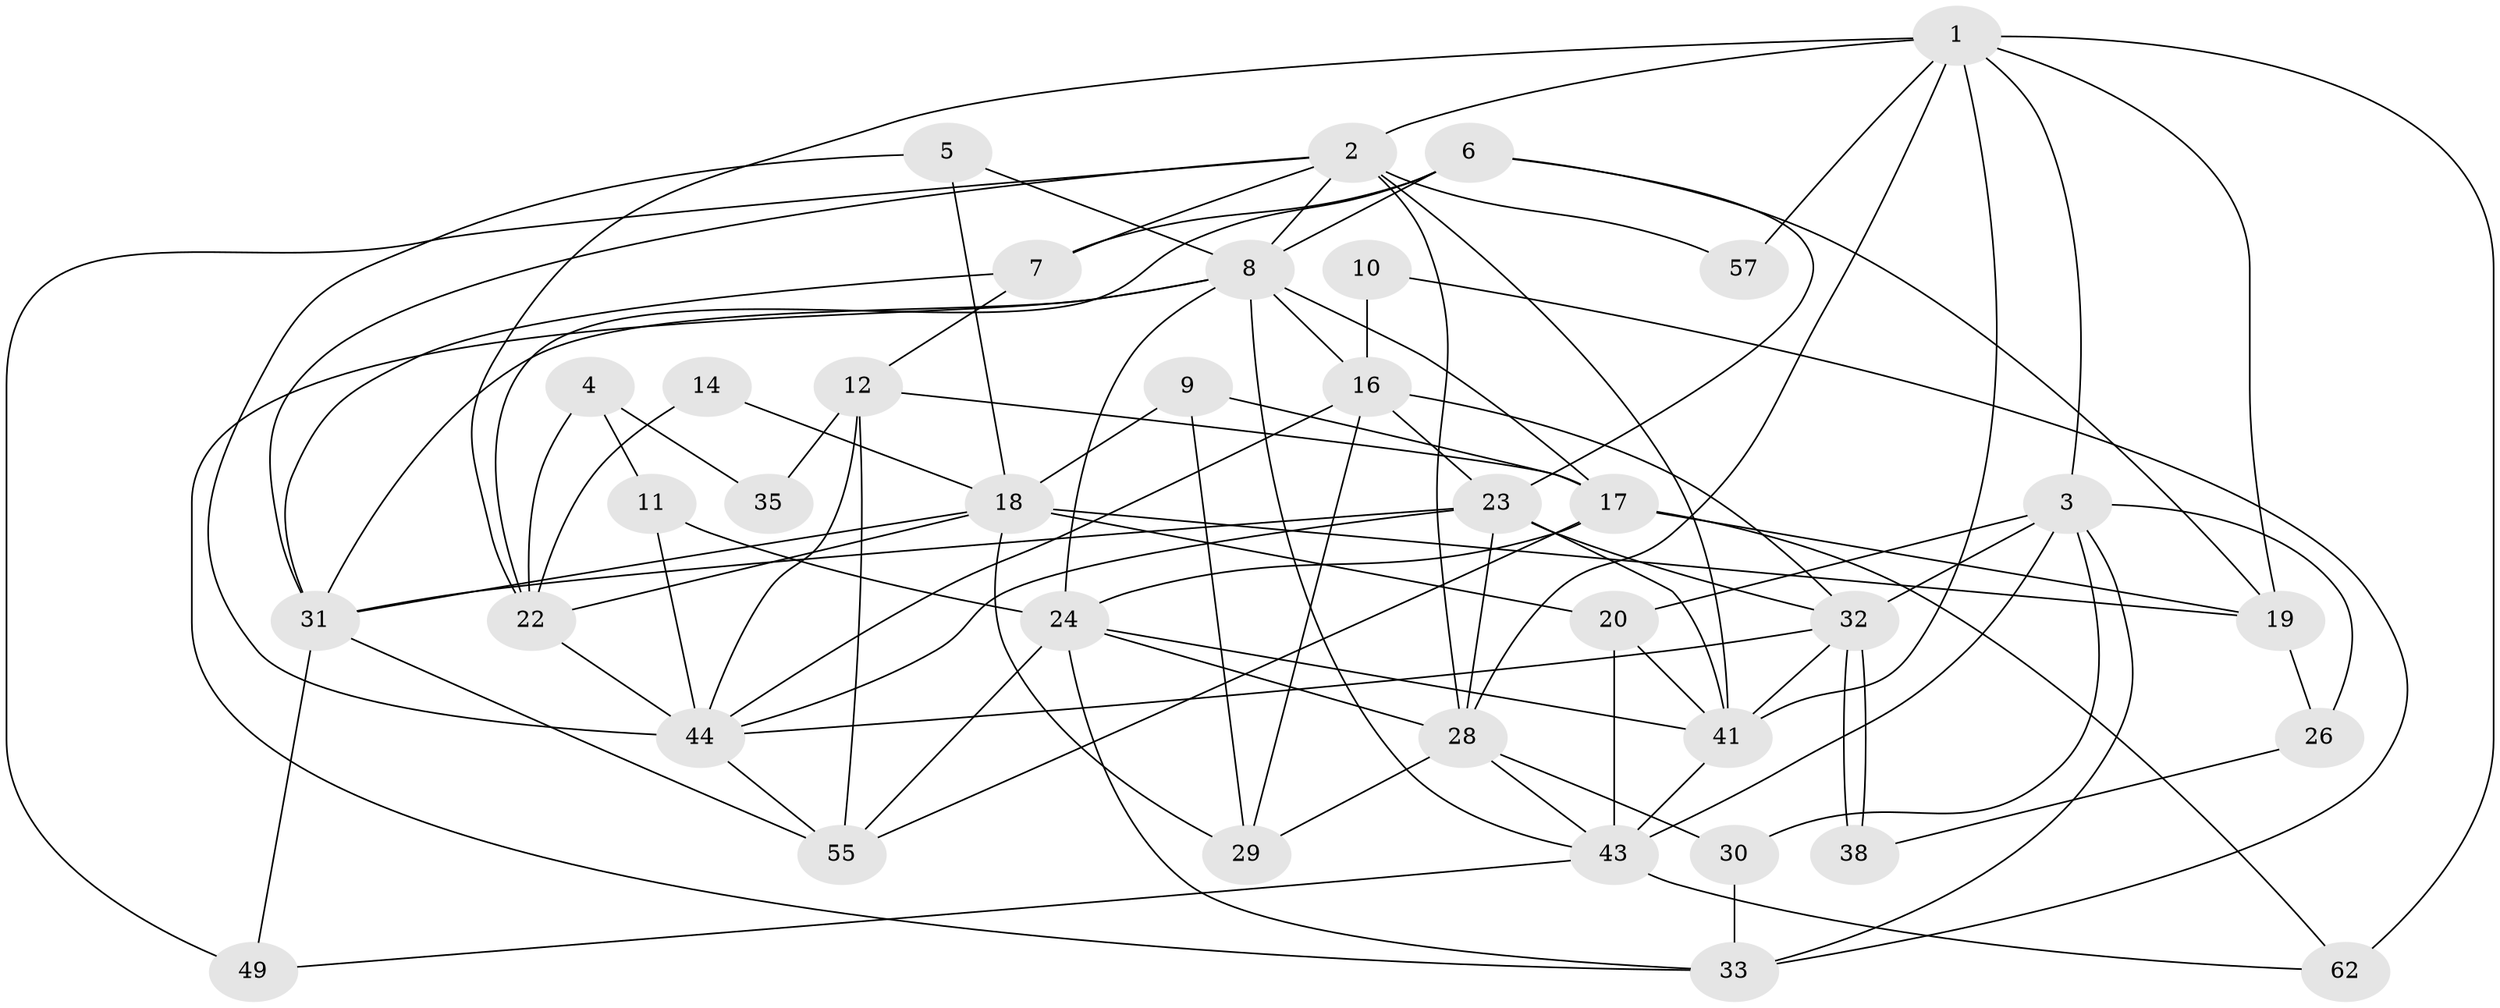 // Generated by graph-tools (version 1.1) at 2025/52/02/27/25 19:52:02]
// undirected, 37 vertices, 94 edges
graph export_dot {
graph [start="1"]
  node [color=gray90,style=filled];
  1 [super="+13"];
  2 [super="+15"];
  3 [super="+21"];
  4 [super="+61"];
  5;
  6 [super="+59"];
  7 [super="+37"];
  8 [super="+58"];
  9 [super="+34"];
  10;
  11;
  12 [super="+47"];
  14;
  16 [super="+42"];
  17 [super="+45"];
  18 [super="+36"];
  19 [super="+46"];
  20;
  22 [super="+40"];
  23 [super="+25"];
  24 [super="+27"];
  26 [super="+39"];
  28 [super="+63"];
  29 [super="+54"];
  30;
  31 [super="+52"];
  32 [super="+51"];
  33 [super="+53"];
  35;
  38;
  41 [super="+50"];
  43 [super="+48"];
  44 [super="+56"];
  49;
  55 [super="+60"];
  57;
  62;
  1 -- 41;
  1 -- 57;
  1 -- 19;
  1 -- 2;
  1 -- 22;
  1 -- 28;
  1 -- 62;
  1 -- 3;
  2 -- 41 [weight=2];
  2 -- 49;
  2 -- 7;
  2 -- 57;
  2 -- 28;
  2 -- 8;
  2 -- 31;
  3 -- 26 [weight=2];
  3 -- 30;
  3 -- 32;
  3 -- 33;
  3 -- 20;
  3 -- 43;
  4 -- 11;
  4 -- 22 [weight=2];
  4 -- 35;
  5 -- 8;
  5 -- 44;
  5 -- 18;
  6 -- 19;
  6 -- 8;
  6 -- 23;
  6 -- 22;
  6 -- 7;
  7 -- 12;
  7 -- 31;
  8 -- 16;
  8 -- 33;
  8 -- 24;
  8 -- 43;
  8 -- 17;
  8 -- 31;
  9 -- 17;
  9 -- 18;
  9 -- 29;
  10 -- 33;
  10 -- 16;
  11 -- 24;
  11 -- 44;
  12 -- 55;
  12 -- 17;
  12 -- 35;
  12 -- 44;
  14 -- 22 [weight=2];
  14 -- 18;
  16 -- 29;
  16 -- 32;
  16 -- 44;
  16 -- 23;
  17 -- 24;
  17 -- 55;
  17 -- 19;
  17 -- 62;
  18 -- 20;
  18 -- 19;
  18 -- 22;
  18 -- 31;
  18 -- 29;
  19 -- 26;
  20 -- 43;
  20 -- 41;
  22 -- 44;
  23 -- 32;
  23 -- 28;
  23 -- 41;
  23 -- 44;
  23 -- 31;
  24 -- 33;
  24 -- 55 [weight=2];
  24 -- 41;
  24 -- 28;
  26 -- 38;
  28 -- 43;
  28 -- 29;
  28 -- 30;
  30 -- 33;
  31 -- 49;
  31 -- 55;
  32 -- 38;
  32 -- 38;
  32 -- 41;
  32 -- 44;
  41 -- 43;
  43 -- 62;
  43 -- 49;
  44 -- 55;
}
